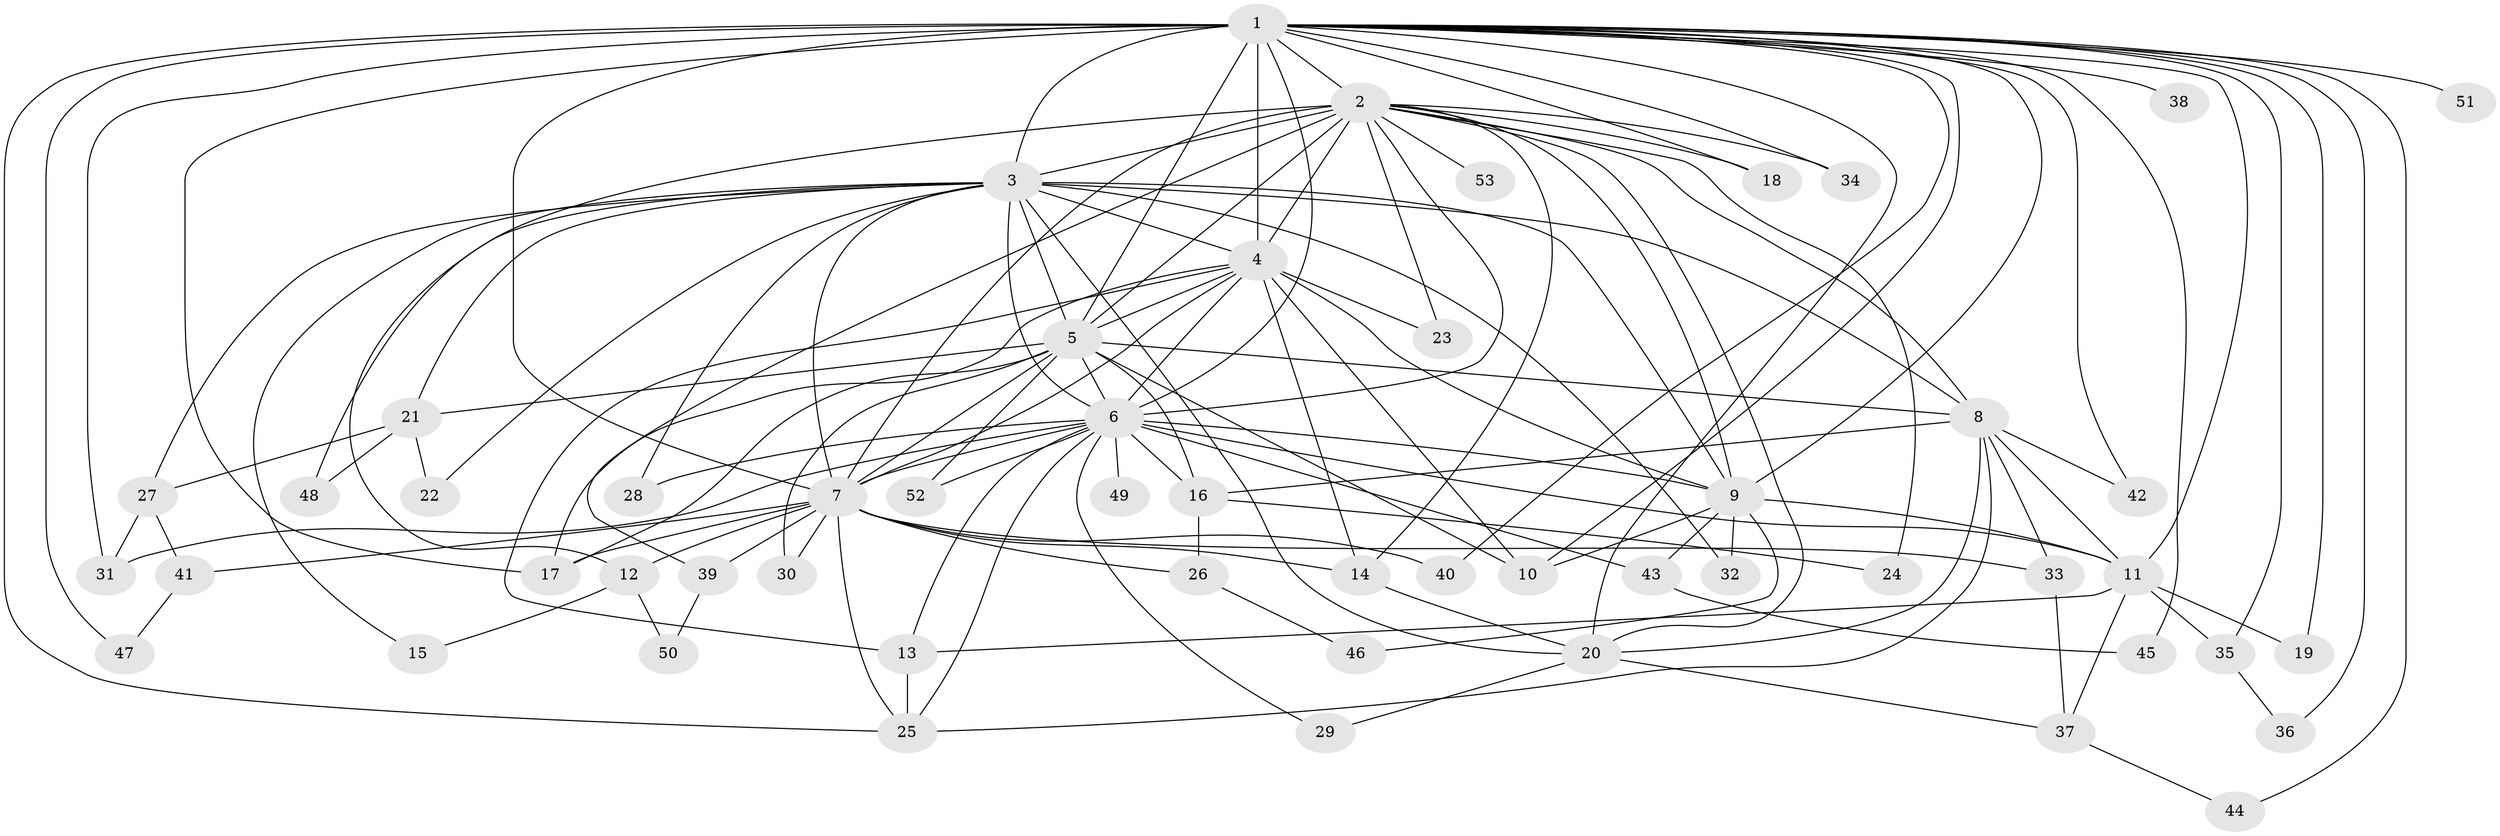 // original degree distribution, {25: 0.009433962264150943, 22: 0.009433962264150943, 21: 0.018867924528301886, 18: 0.009433962264150943, 15: 0.009433962264150943, 24: 0.018867924528301886, 20: 0.009433962264150943, 27: 0.009433962264150943, 6: 0.02830188679245283, 3: 0.18867924528301888, 4: 0.07547169811320754, 2: 0.5660377358490566, 5: 0.03773584905660377, 7: 0.009433962264150943}
// Generated by graph-tools (version 1.1) at 2025/34/03/09/25 02:34:36]
// undirected, 53 vertices, 130 edges
graph export_dot {
graph [start="1"]
  node [color=gray90,style=filled];
  1;
  2;
  3;
  4;
  5;
  6;
  7;
  8;
  9;
  10;
  11;
  12;
  13;
  14;
  15;
  16;
  17;
  18;
  19;
  20;
  21;
  22;
  23;
  24;
  25;
  26;
  27;
  28;
  29;
  30;
  31;
  32;
  33;
  34;
  35;
  36;
  37;
  38;
  39;
  40;
  41;
  42;
  43;
  44;
  45;
  46;
  47;
  48;
  49;
  50;
  51;
  52;
  53;
  1 -- 2 [weight=2.0];
  1 -- 3 [weight=1.0];
  1 -- 4 [weight=4.0];
  1 -- 5 [weight=15.0];
  1 -- 6 [weight=2.0];
  1 -- 7 [weight=2.0];
  1 -- 9 [weight=1.0];
  1 -- 10 [weight=1.0];
  1 -- 11 [weight=2.0];
  1 -- 17 [weight=1.0];
  1 -- 18 [weight=1.0];
  1 -- 19 [weight=1.0];
  1 -- 20 [weight=1.0];
  1 -- 25 [weight=1.0];
  1 -- 31 [weight=1.0];
  1 -- 34 [weight=1.0];
  1 -- 35 [weight=1.0];
  1 -- 36 [weight=1.0];
  1 -- 38 [weight=1.0];
  1 -- 40 [weight=1.0];
  1 -- 42 [weight=1.0];
  1 -- 44 [weight=1.0];
  1 -- 45 [weight=1.0];
  1 -- 47 [weight=1.0];
  1 -- 51 [weight=2.0];
  2 -- 3 [weight=2.0];
  2 -- 4 [weight=4.0];
  2 -- 5 [weight=4.0];
  2 -- 6 [weight=2.0];
  2 -- 7 [weight=3.0];
  2 -- 8 [weight=1.0];
  2 -- 9 [weight=3.0];
  2 -- 12 [weight=1.0];
  2 -- 14 [weight=1.0];
  2 -- 18 [weight=1.0];
  2 -- 20 [weight=1.0];
  2 -- 23 [weight=2.0];
  2 -- 24 [weight=2.0];
  2 -- 34 [weight=1.0];
  2 -- 39 [weight=1.0];
  2 -- 53 [weight=2.0];
  3 -- 4 [weight=2.0];
  3 -- 5 [weight=3.0];
  3 -- 6 [weight=1.0];
  3 -- 7 [weight=1.0];
  3 -- 8 [weight=1.0];
  3 -- 9 [weight=2.0];
  3 -- 15 [weight=1.0];
  3 -- 20 [weight=1.0];
  3 -- 21 [weight=1.0];
  3 -- 22 [weight=1.0];
  3 -- 27 [weight=1.0];
  3 -- 28 [weight=1.0];
  3 -- 32 [weight=1.0];
  3 -- 48 [weight=1.0];
  4 -- 5 [weight=4.0];
  4 -- 6 [weight=2.0];
  4 -- 7 [weight=2.0];
  4 -- 9 [weight=14.0];
  4 -- 10 [weight=1.0];
  4 -- 13 [weight=4.0];
  4 -- 14 [weight=2.0];
  4 -- 17 [weight=1.0];
  4 -- 23 [weight=1.0];
  5 -- 6 [weight=3.0];
  5 -- 7 [weight=3.0];
  5 -- 8 [weight=2.0];
  5 -- 10 [weight=1.0];
  5 -- 16 [weight=1.0];
  5 -- 17 [weight=1.0];
  5 -- 21 [weight=1.0];
  5 -- 30 [weight=1.0];
  5 -- 52 [weight=1.0];
  6 -- 7 [weight=1.0];
  6 -- 9 [weight=1.0];
  6 -- 11 [weight=1.0];
  6 -- 13 [weight=2.0];
  6 -- 16 [weight=1.0];
  6 -- 25 [weight=1.0];
  6 -- 28 [weight=1.0];
  6 -- 29 [weight=1.0];
  6 -- 31 [weight=1.0];
  6 -- 43 [weight=1.0];
  6 -- 49 [weight=1.0];
  6 -- 52 [weight=1.0];
  7 -- 12 [weight=1.0];
  7 -- 14 [weight=1.0];
  7 -- 17 [weight=1.0];
  7 -- 25 [weight=1.0];
  7 -- 26 [weight=1.0];
  7 -- 30 [weight=1.0];
  7 -- 33 [weight=1.0];
  7 -- 39 [weight=1.0];
  7 -- 40 [weight=1.0];
  7 -- 41 [weight=1.0];
  8 -- 11 [weight=1.0];
  8 -- 16 [weight=1.0];
  8 -- 20 [weight=1.0];
  8 -- 25 [weight=1.0];
  8 -- 33 [weight=1.0];
  8 -- 42 [weight=1.0];
  9 -- 10 [weight=1.0];
  9 -- 11 [weight=1.0];
  9 -- 32 [weight=1.0];
  9 -- 43 [weight=1.0];
  9 -- 46 [weight=1.0];
  11 -- 13 [weight=1.0];
  11 -- 19 [weight=1.0];
  11 -- 35 [weight=1.0];
  11 -- 37 [weight=1.0];
  12 -- 15 [weight=1.0];
  12 -- 50 [weight=1.0];
  13 -- 25 [weight=1.0];
  14 -- 20 [weight=1.0];
  16 -- 24 [weight=1.0];
  16 -- 26 [weight=1.0];
  20 -- 29 [weight=1.0];
  20 -- 37 [weight=1.0];
  21 -- 22 [weight=1.0];
  21 -- 27 [weight=1.0];
  21 -- 48 [weight=1.0];
  26 -- 46 [weight=1.0];
  27 -- 31 [weight=1.0];
  27 -- 41 [weight=1.0];
  33 -- 37 [weight=1.0];
  35 -- 36 [weight=1.0];
  37 -- 44 [weight=1.0];
  39 -- 50 [weight=1.0];
  41 -- 47 [weight=1.0];
  43 -- 45 [weight=1.0];
}

